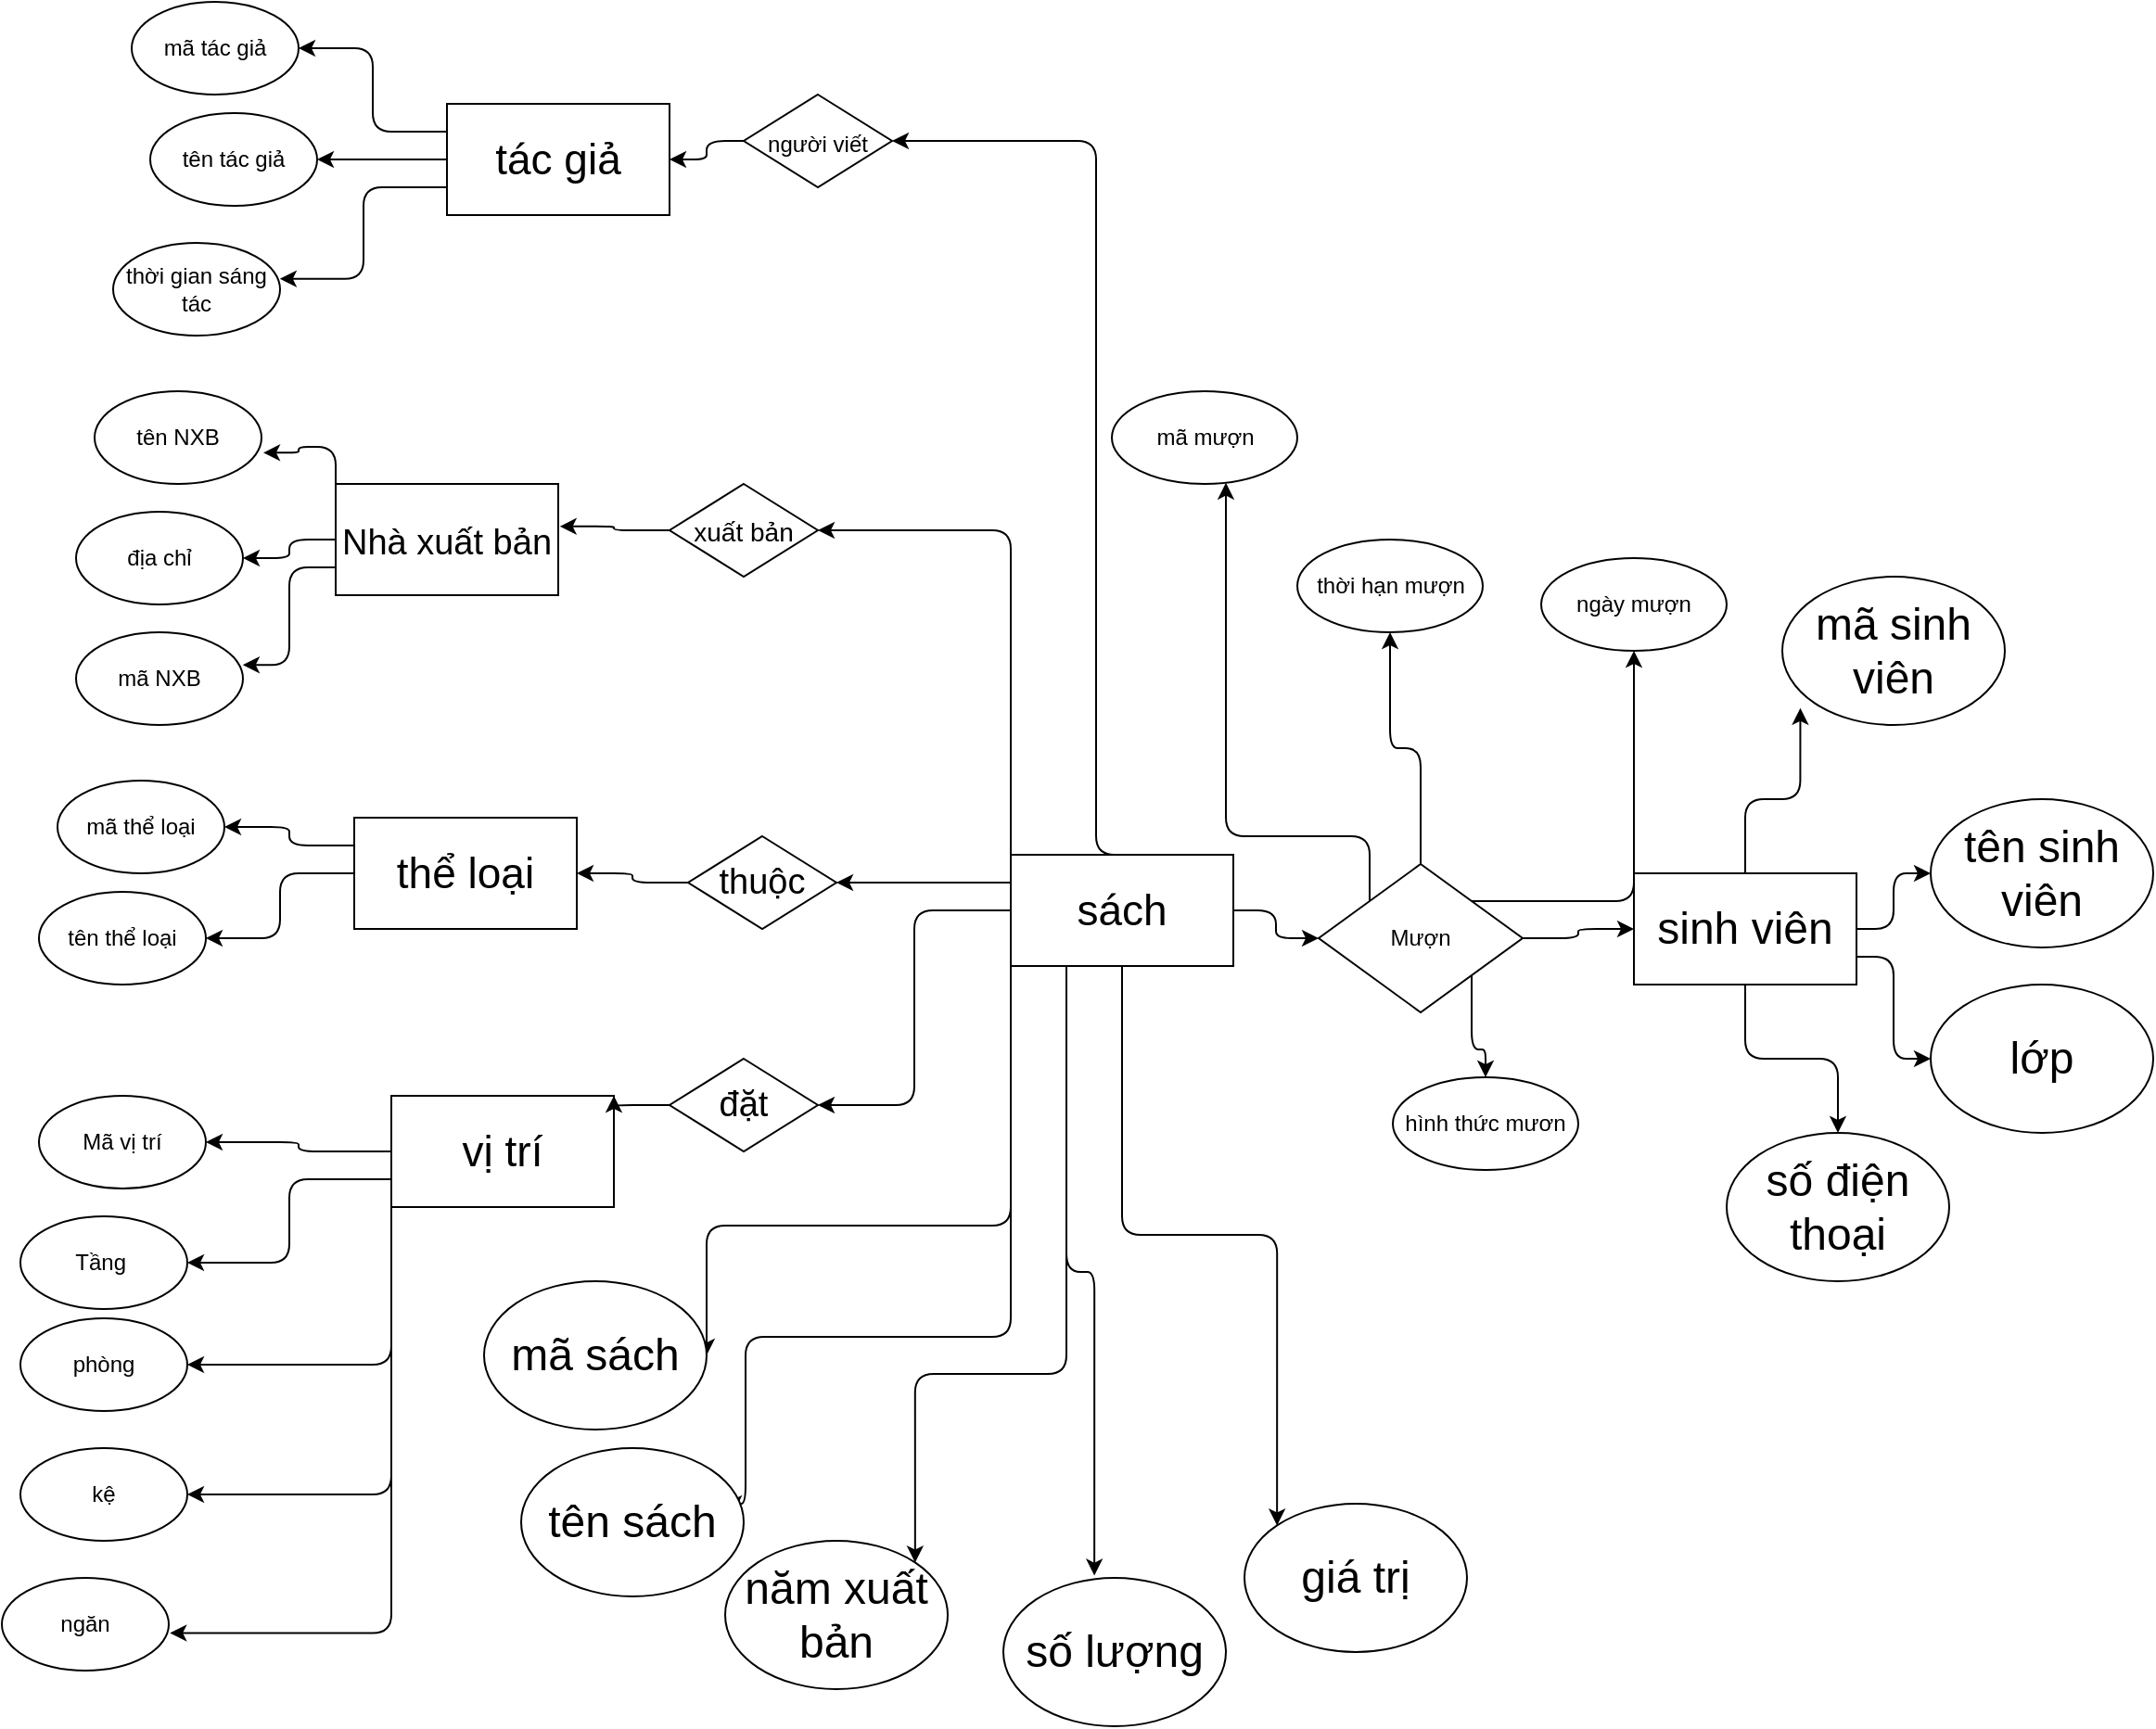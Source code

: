 <mxfile version="16.4.3" type="github">
  <diagram id="JXB2uNUG1lMiHSOFnsd8" name="Page-1">
    <mxGraphModel dx="2756" dy="2212" grid="1" gridSize="10" guides="1" tooltips="1" connect="1" arrows="1" fold="1" page="1" pageScale="1" pageWidth="827" pageHeight="1169" math="0" shadow="0">
      <root>
        <mxCell id="0" />
        <mxCell id="1" parent="0" />
        <mxCell id="igdBZrubvWAaBo7rHXdO-22" style="edgeStyle=orthogonalEdgeStyle;curved=0;rounded=1;sketch=0;orthogonalLoop=1;jettySize=auto;html=1;exitX=0.75;exitY=0;exitDx=0;exitDy=0;entryX=1;entryY=0.5;entryDx=0;entryDy=0;" edge="1" parent="1" source="igdBZrubvWAaBo7rHXdO-4" target="igdBZrubvWAaBo7rHXdO-12">
          <mxGeometry relative="1" as="geometry">
            <Array as="points">
              <mxPoint x="-190" y="120" />
            </Array>
          </mxGeometry>
        </mxCell>
        <mxCell id="igdBZrubvWAaBo7rHXdO-69" style="edgeStyle=orthogonalEdgeStyle;curved=0;rounded=1;sketch=0;orthogonalLoop=1;jettySize=auto;html=1;exitX=1;exitY=0.5;exitDx=0;exitDy=0;entryX=0;entryY=0.5;entryDx=0;entryDy=0;" edge="1" parent="1" source="igdBZrubvWAaBo7rHXdO-4" target="igdBZrubvWAaBo7rHXdO-24">
          <mxGeometry relative="1" as="geometry" />
        </mxCell>
        <mxCell id="igdBZrubvWAaBo7rHXdO-114" style="edgeStyle=orthogonalEdgeStyle;curved=0;rounded=1;sketch=0;orthogonalLoop=1;jettySize=auto;html=1;exitX=0;exitY=0;exitDx=0;exitDy=0;entryX=1;entryY=0.5;entryDx=0;entryDy=0;" edge="1" parent="1" source="igdBZrubvWAaBo7rHXdO-4" target="igdBZrubvWAaBo7rHXdO-13">
          <mxGeometry relative="1" as="geometry" />
        </mxCell>
        <mxCell id="igdBZrubvWAaBo7rHXdO-115" style="edgeStyle=orthogonalEdgeStyle;curved=0;rounded=1;sketch=0;orthogonalLoop=1;jettySize=auto;html=1;exitX=0;exitY=0.25;exitDx=0;exitDy=0;entryX=1;entryY=0.5;entryDx=0;entryDy=0;" edge="1" parent="1" source="igdBZrubvWAaBo7rHXdO-4" target="igdBZrubvWAaBo7rHXdO-14">
          <mxGeometry relative="1" as="geometry" />
        </mxCell>
        <mxCell id="igdBZrubvWAaBo7rHXdO-118" style="edgeStyle=orthogonalEdgeStyle;curved=0;rounded=1;sketch=0;orthogonalLoop=1;jettySize=auto;html=1;exitX=0;exitY=0.5;exitDx=0;exitDy=0;entryX=1;entryY=0.5;entryDx=0;entryDy=0;" edge="1" parent="1" source="igdBZrubvWAaBo7rHXdO-4" target="igdBZrubvWAaBo7rHXdO-15">
          <mxGeometry relative="1" as="geometry" />
        </mxCell>
        <mxCell id="igdBZrubvWAaBo7rHXdO-129" style="edgeStyle=orthogonalEdgeStyle;curved=0;rounded=1;sketch=0;orthogonalLoop=1;jettySize=auto;html=1;exitX=0;exitY=1;exitDx=0;exitDy=0;entryX=1;entryY=0.5;entryDx=0;entryDy=0;fontSize=24;" edge="1" parent="1" source="igdBZrubvWAaBo7rHXdO-4" target="igdBZrubvWAaBo7rHXdO-125">
          <mxGeometry relative="1" as="geometry">
            <Array as="points">
              <mxPoint x="-236" y="320" />
              <mxPoint x="-400" y="320" />
            </Array>
          </mxGeometry>
        </mxCell>
        <mxCell id="igdBZrubvWAaBo7rHXdO-130" style="edgeStyle=orthogonalEdgeStyle;curved=0;rounded=1;sketch=0;orthogonalLoop=1;jettySize=auto;html=1;exitX=0;exitY=1;exitDx=0;exitDy=0;fontSize=24;" edge="1" parent="1" source="igdBZrubvWAaBo7rHXdO-4">
          <mxGeometry relative="1" as="geometry">
            <mxPoint x="-390" y="470" as="targetPoint" />
            <Array as="points">
              <mxPoint x="-236" y="380" />
              <mxPoint x="-379" y="380" />
            </Array>
          </mxGeometry>
        </mxCell>
        <mxCell id="igdBZrubvWAaBo7rHXdO-131" style="edgeStyle=orthogonalEdgeStyle;curved=0;rounded=1;sketch=0;orthogonalLoop=1;jettySize=auto;html=1;exitX=0.25;exitY=1;exitDx=0;exitDy=0;entryX=1;entryY=0;entryDx=0;entryDy=0;fontSize=24;" edge="1" parent="1" source="igdBZrubvWAaBo7rHXdO-4" target="igdBZrubvWAaBo7rHXdO-128">
          <mxGeometry relative="1" as="geometry">
            <Array as="points">
              <mxPoint x="-206" y="400" />
              <mxPoint x="-288" y="400" />
            </Array>
          </mxGeometry>
        </mxCell>
        <mxCell id="igdBZrubvWAaBo7rHXdO-132" style="edgeStyle=orthogonalEdgeStyle;curved=0;rounded=1;sketch=0;orthogonalLoop=1;jettySize=auto;html=1;exitX=0.25;exitY=1;exitDx=0;exitDy=0;entryX=0.409;entryY=-0.015;entryDx=0;entryDy=0;entryPerimeter=0;fontSize=24;" edge="1" parent="1" source="igdBZrubvWAaBo7rHXdO-4" target="igdBZrubvWAaBo7rHXdO-122">
          <mxGeometry relative="1" as="geometry" />
        </mxCell>
        <mxCell id="igdBZrubvWAaBo7rHXdO-133" style="edgeStyle=orthogonalEdgeStyle;curved=0;rounded=1;sketch=0;orthogonalLoop=1;jettySize=auto;html=1;exitX=0.5;exitY=1;exitDx=0;exitDy=0;entryX=0;entryY=0;entryDx=0;entryDy=0;fontSize=24;" edge="1" parent="1" source="igdBZrubvWAaBo7rHXdO-4" target="igdBZrubvWAaBo7rHXdO-127">
          <mxGeometry relative="1" as="geometry" />
        </mxCell>
        <mxCell id="igdBZrubvWAaBo7rHXdO-4" value="sách" style="rounded=0;whiteSpace=wrap;html=1;sketch=0;fontSize=23;" vertex="1" parent="1">
          <mxGeometry x="-236" y="120" width="120" height="60" as="geometry" />
        </mxCell>
        <mxCell id="igdBZrubvWAaBo7rHXdO-97" style="edgeStyle=orthogonalEdgeStyle;curved=0;rounded=1;sketch=0;orthogonalLoop=1;jettySize=auto;html=1;exitX=0;exitY=0.5;exitDx=0;exitDy=0;entryX=1;entryY=0.5;entryDx=0;entryDy=0;" edge="1" parent="1" source="igdBZrubvWAaBo7rHXdO-8" target="igdBZrubvWAaBo7rHXdO-36">
          <mxGeometry relative="1" as="geometry" />
        </mxCell>
        <mxCell id="igdBZrubvWAaBo7rHXdO-98" style="edgeStyle=orthogonalEdgeStyle;curved=0;rounded=1;sketch=0;orthogonalLoop=1;jettySize=auto;html=1;exitX=0;exitY=0.75;exitDx=0;exitDy=0;entryX=0.999;entryY=0.352;entryDx=0;entryDy=0;entryPerimeter=0;" edge="1" parent="1" source="igdBZrubvWAaBo7rHXdO-8" target="igdBZrubvWAaBo7rHXdO-35">
          <mxGeometry relative="1" as="geometry" />
        </mxCell>
        <mxCell id="igdBZrubvWAaBo7rHXdO-99" style="edgeStyle=orthogonalEdgeStyle;curved=0;rounded=1;sketch=0;orthogonalLoop=1;jettySize=auto;html=1;exitX=0;exitY=0;exitDx=0;exitDy=0;entryX=1.011;entryY=0.663;entryDx=0;entryDy=0;entryPerimeter=0;" edge="1" parent="1" source="igdBZrubvWAaBo7rHXdO-8" target="igdBZrubvWAaBo7rHXdO-37">
          <mxGeometry relative="1" as="geometry" />
        </mxCell>
        <mxCell id="igdBZrubvWAaBo7rHXdO-8" value="&lt;font style=&quot;font-size: 19px&quot;&gt;Nhà xuất bản&lt;/font&gt;" style="rounded=0;whiteSpace=wrap;html=1;sketch=0;fontSize=23;" vertex="1" parent="1">
          <mxGeometry x="-600" y="-80" width="120" height="60" as="geometry" />
        </mxCell>
        <mxCell id="igdBZrubvWAaBo7rHXdO-100" style="edgeStyle=orthogonalEdgeStyle;curved=0;rounded=1;sketch=0;orthogonalLoop=1;jettySize=auto;html=1;exitX=0;exitY=0.5;exitDx=0;exitDy=0;entryX=1;entryY=0.5;entryDx=0;entryDy=0;" edge="1" parent="1" source="igdBZrubvWAaBo7rHXdO-9" target="igdBZrubvWAaBo7rHXdO-43">
          <mxGeometry relative="1" as="geometry" />
        </mxCell>
        <mxCell id="igdBZrubvWAaBo7rHXdO-101" style="edgeStyle=orthogonalEdgeStyle;curved=0;rounded=1;sketch=0;orthogonalLoop=1;jettySize=auto;html=1;exitX=0;exitY=0.25;exitDx=0;exitDy=0;" edge="1" parent="1" source="igdBZrubvWAaBo7rHXdO-9" target="igdBZrubvWAaBo7rHXdO-44">
          <mxGeometry relative="1" as="geometry" />
        </mxCell>
        <mxCell id="igdBZrubvWAaBo7rHXdO-9" value="thể loại" style="rounded=0;whiteSpace=wrap;html=1;sketch=0;fontSize=23;" vertex="1" parent="1">
          <mxGeometry x="-590" y="100" width="120" height="60" as="geometry" />
        </mxCell>
        <mxCell id="igdBZrubvWAaBo7rHXdO-104" style="edgeStyle=orthogonalEdgeStyle;curved=0;rounded=1;sketch=0;orthogonalLoop=1;jettySize=auto;html=1;exitX=0;exitY=0.5;exitDx=0;exitDy=0;entryX=1;entryY=0.5;entryDx=0;entryDy=0;" edge="1" parent="1" source="igdBZrubvWAaBo7rHXdO-10" target="igdBZrubvWAaBo7rHXdO-47">
          <mxGeometry relative="1" as="geometry" />
        </mxCell>
        <mxCell id="igdBZrubvWAaBo7rHXdO-105" style="edgeStyle=orthogonalEdgeStyle;curved=0;rounded=1;sketch=0;orthogonalLoop=1;jettySize=auto;html=1;exitX=0;exitY=0.75;exitDx=0;exitDy=0;entryX=1;entryY=0.5;entryDx=0;entryDy=0;" edge="1" parent="1" source="igdBZrubvWAaBo7rHXdO-10" target="igdBZrubvWAaBo7rHXdO-50">
          <mxGeometry relative="1" as="geometry" />
        </mxCell>
        <mxCell id="igdBZrubvWAaBo7rHXdO-107" style="edgeStyle=orthogonalEdgeStyle;curved=0;rounded=1;sketch=0;orthogonalLoop=1;jettySize=auto;html=1;exitX=0;exitY=1;exitDx=0;exitDy=0;entryX=1;entryY=0.5;entryDx=0;entryDy=0;" edge="1" parent="1" source="igdBZrubvWAaBo7rHXdO-10" target="igdBZrubvWAaBo7rHXdO-52">
          <mxGeometry relative="1" as="geometry" />
        </mxCell>
        <mxCell id="igdBZrubvWAaBo7rHXdO-110" style="edgeStyle=orthogonalEdgeStyle;curved=0;rounded=1;sketch=0;orthogonalLoop=1;jettySize=auto;html=1;exitX=0;exitY=1;exitDx=0;exitDy=0;entryX=1;entryY=0.5;entryDx=0;entryDy=0;" edge="1" parent="1" source="igdBZrubvWAaBo7rHXdO-10" target="igdBZrubvWAaBo7rHXdO-51">
          <mxGeometry relative="1" as="geometry" />
        </mxCell>
        <mxCell id="igdBZrubvWAaBo7rHXdO-112" style="edgeStyle=orthogonalEdgeStyle;curved=0;rounded=1;sketch=0;orthogonalLoop=1;jettySize=auto;html=1;exitX=0;exitY=1;exitDx=0;exitDy=0;entryX=1.007;entryY=0.594;entryDx=0;entryDy=0;entryPerimeter=0;" edge="1" parent="1" source="igdBZrubvWAaBo7rHXdO-10" target="igdBZrubvWAaBo7rHXdO-53">
          <mxGeometry relative="1" as="geometry" />
        </mxCell>
        <mxCell id="igdBZrubvWAaBo7rHXdO-10" value="vị trí" style="rounded=0;whiteSpace=wrap;html=1;sketch=0;fontSize=23;" vertex="1" parent="1">
          <mxGeometry x="-570" y="250" width="120" height="60" as="geometry" />
        </mxCell>
        <mxCell id="igdBZrubvWAaBo7rHXdO-148" style="edgeStyle=orthogonalEdgeStyle;curved=0;rounded=1;sketch=0;orthogonalLoop=1;jettySize=auto;html=1;exitX=0;exitY=0.5;exitDx=0;exitDy=0;entryX=1;entryY=0.5;entryDx=0;entryDy=0;fontSize=24;" edge="1" parent="1" source="igdBZrubvWAaBo7rHXdO-12" target="igdBZrubvWAaBo7rHXdO-7">
          <mxGeometry relative="1" as="geometry" />
        </mxCell>
        <mxCell id="igdBZrubvWAaBo7rHXdO-12" value="&lt;font style=&quot;font-size: 12px&quot;&gt;người viết&lt;/font&gt;" style="rhombus;whiteSpace=wrap;html=1;rounded=0;sketch=0;fontSize=19;" vertex="1" parent="1">
          <mxGeometry x="-380" y="-290" width="80" height="50" as="geometry" />
        </mxCell>
        <mxCell id="igdBZrubvWAaBo7rHXdO-113" style="edgeStyle=orthogonalEdgeStyle;curved=0;rounded=1;sketch=0;orthogonalLoop=1;jettySize=auto;html=1;exitX=0;exitY=0.5;exitDx=0;exitDy=0;entryX=1.007;entryY=0.382;entryDx=0;entryDy=0;entryPerimeter=0;" edge="1" parent="1" source="igdBZrubvWAaBo7rHXdO-13" target="igdBZrubvWAaBo7rHXdO-8">
          <mxGeometry relative="1" as="geometry" />
        </mxCell>
        <mxCell id="igdBZrubvWAaBo7rHXdO-13" value="&lt;font style=&quot;font-size: 14px&quot;&gt;xuất bản&lt;/font&gt;" style="rhombus;whiteSpace=wrap;html=1;rounded=0;sketch=0;fontSize=19;" vertex="1" parent="1">
          <mxGeometry x="-420" y="-80" width="80" height="50" as="geometry" />
        </mxCell>
        <mxCell id="igdBZrubvWAaBo7rHXdO-116" style="edgeStyle=orthogonalEdgeStyle;curved=0;rounded=1;sketch=0;orthogonalLoop=1;jettySize=auto;html=1;exitX=0;exitY=0.5;exitDx=0;exitDy=0;entryX=1;entryY=0.5;entryDx=0;entryDy=0;" edge="1" parent="1" source="igdBZrubvWAaBo7rHXdO-14" target="igdBZrubvWAaBo7rHXdO-9">
          <mxGeometry relative="1" as="geometry" />
        </mxCell>
        <mxCell id="igdBZrubvWAaBo7rHXdO-14" value="thuộc" style="rhombus;whiteSpace=wrap;html=1;rounded=0;sketch=0;fontSize=19;" vertex="1" parent="1">
          <mxGeometry x="-410" y="110" width="80" height="50" as="geometry" />
        </mxCell>
        <mxCell id="igdBZrubvWAaBo7rHXdO-120" style="edgeStyle=orthogonalEdgeStyle;curved=0;rounded=1;sketch=0;orthogonalLoop=1;jettySize=auto;html=1;exitX=0;exitY=0.5;exitDx=0;exitDy=0;entryX=1;entryY=0;entryDx=0;entryDy=0;" edge="1" parent="1" source="igdBZrubvWAaBo7rHXdO-15" target="igdBZrubvWAaBo7rHXdO-10">
          <mxGeometry relative="1" as="geometry" />
        </mxCell>
        <mxCell id="igdBZrubvWAaBo7rHXdO-15" value="đặt" style="rhombus;whiteSpace=wrap;html=1;rounded=0;sketch=0;fontSize=19;" vertex="1" parent="1">
          <mxGeometry x="-420" y="230" width="80" height="50" as="geometry" />
        </mxCell>
        <mxCell id="igdBZrubvWAaBo7rHXdO-77" style="edgeStyle=orthogonalEdgeStyle;curved=0;rounded=1;sketch=0;orthogonalLoop=1;jettySize=auto;html=1;exitX=1;exitY=0;exitDx=0;exitDy=0;" edge="1" parent="1" source="igdBZrubvWAaBo7rHXdO-24" target="igdBZrubvWAaBo7rHXdO-72">
          <mxGeometry relative="1" as="geometry" />
        </mxCell>
        <mxCell id="igdBZrubvWAaBo7rHXdO-81" style="edgeStyle=orthogonalEdgeStyle;curved=0;rounded=1;sketch=0;orthogonalLoop=1;jettySize=auto;html=1;exitX=0;exitY=0;exitDx=0;exitDy=0;" edge="1" parent="1" source="igdBZrubvWAaBo7rHXdO-24" target="igdBZrubvWAaBo7rHXdO-70">
          <mxGeometry relative="1" as="geometry">
            <Array as="points">
              <mxPoint x="-43" y="110" />
              <mxPoint x="-120" y="110" />
            </Array>
          </mxGeometry>
        </mxCell>
        <mxCell id="igdBZrubvWAaBo7rHXdO-135" style="edgeStyle=orthogonalEdgeStyle;curved=0;rounded=1;sketch=0;orthogonalLoop=1;jettySize=auto;html=1;exitX=1;exitY=1;exitDx=0;exitDy=0;fontSize=24;" edge="1" parent="1" source="igdBZrubvWAaBo7rHXdO-24" target="igdBZrubvWAaBo7rHXdO-74">
          <mxGeometry relative="1" as="geometry" />
        </mxCell>
        <mxCell id="igdBZrubvWAaBo7rHXdO-137" style="edgeStyle=orthogonalEdgeStyle;curved=0;rounded=1;sketch=0;orthogonalLoop=1;jettySize=auto;html=1;exitX=1;exitY=0.5;exitDx=0;exitDy=0;entryX=0;entryY=0.5;entryDx=0;entryDy=0;fontSize=24;" edge="1" parent="1" source="igdBZrubvWAaBo7rHXdO-24" target="igdBZrubvWAaBo7rHXdO-136">
          <mxGeometry relative="1" as="geometry" />
        </mxCell>
        <mxCell id="igdBZrubvWAaBo7rHXdO-147" style="edgeStyle=orthogonalEdgeStyle;curved=0;rounded=1;sketch=0;orthogonalLoop=1;jettySize=auto;html=1;exitX=0.5;exitY=0;exitDx=0;exitDy=0;entryX=0.5;entryY=1;entryDx=0;entryDy=0;fontSize=24;" edge="1" parent="1" source="igdBZrubvWAaBo7rHXdO-24" target="igdBZrubvWAaBo7rHXdO-73">
          <mxGeometry relative="1" as="geometry" />
        </mxCell>
        <mxCell id="igdBZrubvWAaBo7rHXdO-24" value="Mượn" style="rhombus;whiteSpace=wrap;html=1;rounded=0;sketch=0;fontSize=12;" vertex="1" parent="1">
          <mxGeometry x="-70" y="125" width="110" height="80" as="geometry" />
        </mxCell>
        <mxCell id="igdBZrubvWAaBo7rHXdO-30" value="tên tác giả" style="ellipse;whiteSpace=wrap;html=1;rounded=0;sketch=0;" vertex="1" parent="1">
          <mxGeometry x="-700" y="-280" width="90" height="50" as="geometry" />
        </mxCell>
        <mxCell id="igdBZrubvWAaBo7rHXdO-33" value="thời gian sáng tác" style="ellipse;whiteSpace=wrap;html=1;rounded=0;sketch=0;" vertex="1" parent="1">
          <mxGeometry x="-720" y="-210" width="90" height="50" as="geometry" />
        </mxCell>
        <mxCell id="igdBZrubvWAaBo7rHXdO-35" value="mã NXB" style="ellipse;whiteSpace=wrap;html=1;rounded=0;sketch=0;" vertex="1" parent="1">
          <mxGeometry x="-740" width="90" height="50" as="geometry" />
        </mxCell>
        <mxCell id="igdBZrubvWAaBo7rHXdO-36" value="địa chỉ" style="ellipse;whiteSpace=wrap;html=1;rounded=0;sketch=0;" vertex="1" parent="1">
          <mxGeometry x="-740" y="-65" width="90" height="50" as="geometry" />
        </mxCell>
        <mxCell id="igdBZrubvWAaBo7rHXdO-37" value="tên NXB" style="ellipse;whiteSpace=wrap;html=1;rounded=0;sketch=0;" vertex="1" parent="1">
          <mxGeometry x="-730" y="-130" width="90" height="50" as="geometry" />
        </mxCell>
        <mxCell id="igdBZrubvWAaBo7rHXdO-43" value="tên thể loại" style="ellipse;whiteSpace=wrap;html=1;rounded=0;sketch=0;" vertex="1" parent="1">
          <mxGeometry x="-760" y="140" width="90" height="50" as="geometry" />
        </mxCell>
        <mxCell id="igdBZrubvWAaBo7rHXdO-44" value="mã thể loại" style="ellipse;whiteSpace=wrap;html=1;rounded=0;sketch=0;" vertex="1" parent="1">
          <mxGeometry x="-750" y="80" width="90" height="50" as="geometry" />
        </mxCell>
        <mxCell id="igdBZrubvWAaBo7rHXdO-47" value="Mã vị trí" style="ellipse;whiteSpace=wrap;html=1;rounded=0;sketch=0;" vertex="1" parent="1">
          <mxGeometry x="-760" y="250" width="90" height="50" as="geometry" />
        </mxCell>
        <mxCell id="igdBZrubvWAaBo7rHXdO-50" value="Tầng&amp;nbsp;" style="ellipse;whiteSpace=wrap;html=1;rounded=0;sketch=0;" vertex="1" parent="1">
          <mxGeometry x="-770" y="315" width="90" height="50" as="geometry" />
        </mxCell>
        <mxCell id="igdBZrubvWAaBo7rHXdO-51" value="phòng" style="ellipse;whiteSpace=wrap;html=1;rounded=0;sketch=0;" vertex="1" parent="1">
          <mxGeometry x="-770" y="370" width="90" height="50" as="geometry" />
        </mxCell>
        <mxCell id="igdBZrubvWAaBo7rHXdO-52" value="kệ" style="ellipse;whiteSpace=wrap;html=1;rounded=0;sketch=0;" vertex="1" parent="1">
          <mxGeometry x="-770" y="440" width="90" height="50" as="geometry" />
        </mxCell>
        <mxCell id="igdBZrubvWAaBo7rHXdO-53" value="ngăn" style="ellipse;whiteSpace=wrap;html=1;rounded=0;sketch=0;" vertex="1" parent="1">
          <mxGeometry x="-780" y="510" width="90" height="50" as="geometry" />
        </mxCell>
        <mxCell id="igdBZrubvWAaBo7rHXdO-61" value="mã tác giả&lt;span style=&quot;color: rgba(0 , 0 , 0 , 0) ; font-family: monospace ; font-size: 0px&quot;&gt;%3CmxGraphModel%3E%3Croot%3E%3CmxCell%20id%3D%220%22%2F%3E%3CmxCell%20id%3D%221%22%20parent%3D%220%22%2F%3E%3CmxCell%20id%3D%222%22%20value%3D%22%22%20style%3D%22rhombus%3BwhiteSpace%3Dwrap%3Bhtml%3D1%3Brounded%3D0%3Bsketch%3D0%3BfontSize%3D19%3B%22%20vertex%3D%221%22%20parent%3D%221%22%3E%3CmxGeometry%20x%3D%22360%22%20y%3D%22110%22%20width%3D%2280%22%20height%3D%2250%22%20as%3D%22geometry%22%2F%3E%3C%2FmxCell%3E%3C%2Froot%3E%3C%2FmxGraphModel%3E&lt;/span&gt;" style="ellipse;whiteSpace=wrap;html=1;rounded=0;sketch=0;" vertex="1" parent="1">
          <mxGeometry x="-710" y="-340" width="90" height="50" as="geometry" />
        </mxCell>
        <mxCell id="igdBZrubvWAaBo7rHXdO-70" value="mã mượn" style="ellipse;whiteSpace=wrap;html=1;rounded=0;sketch=0;" vertex="1" parent="1">
          <mxGeometry x="-181.5" y="-130" width="100" height="50" as="geometry" />
        </mxCell>
        <mxCell id="igdBZrubvWAaBo7rHXdO-72" value="ngày mượn" style="ellipse;whiteSpace=wrap;html=1;rounded=0;sketch=0;" vertex="1" parent="1">
          <mxGeometry x="50" y="-40" width="100" height="50" as="geometry" />
        </mxCell>
        <mxCell id="igdBZrubvWAaBo7rHXdO-73" value="thời hạn mượn" style="ellipse;whiteSpace=wrap;html=1;rounded=0;sketch=0;" vertex="1" parent="1">
          <mxGeometry x="-81.5" y="-50" width="100" height="50" as="geometry" />
        </mxCell>
        <mxCell id="igdBZrubvWAaBo7rHXdO-74" value="hình thức mươn" style="ellipse;whiteSpace=wrap;html=1;rounded=0;sketch=0;" vertex="1" parent="1">
          <mxGeometry x="-30" y="240" width="100" height="50" as="geometry" />
        </mxCell>
        <mxCell id="igdBZrubvWAaBo7rHXdO-94" style="edgeStyle=orthogonalEdgeStyle;curved=0;rounded=1;sketch=0;orthogonalLoop=1;jettySize=auto;html=1;exitX=0;exitY=0.25;exitDx=0;exitDy=0;entryX=1;entryY=0.5;entryDx=0;entryDy=0;" edge="1" parent="1" source="igdBZrubvWAaBo7rHXdO-7" target="igdBZrubvWAaBo7rHXdO-61">
          <mxGeometry relative="1" as="geometry" />
        </mxCell>
        <mxCell id="igdBZrubvWAaBo7rHXdO-95" style="edgeStyle=orthogonalEdgeStyle;curved=0;rounded=1;sketch=0;orthogonalLoop=1;jettySize=auto;html=1;exitX=0;exitY=0.5;exitDx=0;exitDy=0;" edge="1" parent="1" source="igdBZrubvWAaBo7rHXdO-7" target="igdBZrubvWAaBo7rHXdO-30">
          <mxGeometry relative="1" as="geometry" />
        </mxCell>
        <mxCell id="igdBZrubvWAaBo7rHXdO-96" style="edgeStyle=orthogonalEdgeStyle;curved=0;rounded=1;sketch=0;orthogonalLoop=1;jettySize=auto;html=1;exitX=0;exitY=0.75;exitDx=0;exitDy=0;entryX=0.999;entryY=0.387;entryDx=0;entryDy=0;entryPerimeter=0;" edge="1" parent="1" source="igdBZrubvWAaBo7rHXdO-7" target="igdBZrubvWAaBo7rHXdO-33">
          <mxGeometry relative="1" as="geometry" />
        </mxCell>
        <mxCell id="igdBZrubvWAaBo7rHXdO-7" value="tác giả" style="rounded=0;whiteSpace=wrap;html=1;sketch=0;fontSize=23;" vertex="1" parent="1">
          <mxGeometry x="-540" y="-285" width="120" height="60" as="geometry" />
        </mxCell>
        <mxCell id="igdBZrubvWAaBo7rHXdO-122" value="&lt;font style=&quot;font-size: 24px&quot;&gt;số lượng&lt;/font&gt;" style="ellipse;whiteSpace=wrap;html=1;rounded=0;sketch=0;" vertex="1" parent="1">
          <mxGeometry x="-240" y="510" width="120" height="80" as="geometry" />
        </mxCell>
        <mxCell id="igdBZrubvWAaBo7rHXdO-125" value="&lt;font style=&quot;font-size: 24px&quot;&gt;mã sách&lt;/font&gt;" style="ellipse;whiteSpace=wrap;html=1;rounded=0;sketch=0;" vertex="1" parent="1">
          <mxGeometry x="-520" y="350" width="120" height="80" as="geometry" />
        </mxCell>
        <mxCell id="igdBZrubvWAaBo7rHXdO-126" value="&lt;font style=&quot;font-size: 24px&quot;&gt;tên sách&lt;/font&gt;" style="ellipse;whiteSpace=wrap;html=1;rounded=0;sketch=0;" vertex="1" parent="1">
          <mxGeometry x="-500" y="440" width="120" height="80" as="geometry" />
        </mxCell>
        <mxCell id="igdBZrubvWAaBo7rHXdO-127" value="&lt;font style=&quot;font-size: 24px&quot;&gt;giá trị&lt;/font&gt;" style="ellipse;whiteSpace=wrap;html=1;rounded=0;sketch=0;" vertex="1" parent="1">
          <mxGeometry x="-110" y="470" width="120" height="80" as="geometry" />
        </mxCell>
        <mxCell id="igdBZrubvWAaBo7rHXdO-128" value="&lt;font style=&quot;font-size: 24px&quot;&gt;năm xuất bản&lt;/font&gt;" style="ellipse;whiteSpace=wrap;html=1;rounded=0;sketch=0;" vertex="1" parent="1">
          <mxGeometry x="-390" y="490" width="120" height="80" as="geometry" />
        </mxCell>
        <mxCell id="igdBZrubvWAaBo7rHXdO-141" style="edgeStyle=orthogonalEdgeStyle;curved=0;rounded=1;sketch=0;orthogonalLoop=1;jettySize=auto;html=1;exitX=0.5;exitY=0;exitDx=0;exitDy=0;entryX=0.081;entryY=0.886;entryDx=0;entryDy=0;entryPerimeter=0;fontSize=24;" edge="1" parent="1" source="igdBZrubvWAaBo7rHXdO-136" target="igdBZrubvWAaBo7rHXdO-138">
          <mxGeometry relative="1" as="geometry" />
        </mxCell>
        <mxCell id="igdBZrubvWAaBo7rHXdO-142" style="edgeStyle=orthogonalEdgeStyle;curved=0;rounded=1;sketch=0;orthogonalLoop=1;jettySize=auto;html=1;exitX=1;exitY=0.5;exitDx=0;exitDy=0;entryX=0;entryY=0.5;entryDx=0;entryDy=0;fontSize=24;" edge="1" parent="1" source="igdBZrubvWAaBo7rHXdO-136" target="igdBZrubvWAaBo7rHXdO-139">
          <mxGeometry relative="1" as="geometry" />
        </mxCell>
        <mxCell id="igdBZrubvWAaBo7rHXdO-145" style="edgeStyle=orthogonalEdgeStyle;curved=0;rounded=1;sketch=0;orthogonalLoop=1;jettySize=auto;html=1;exitX=1;exitY=0.75;exitDx=0;exitDy=0;fontSize=24;" edge="1" parent="1" source="igdBZrubvWAaBo7rHXdO-136" target="igdBZrubvWAaBo7rHXdO-140">
          <mxGeometry relative="1" as="geometry" />
        </mxCell>
        <mxCell id="igdBZrubvWAaBo7rHXdO-146" style="edgeStyle=orthogonalEdgeStyle;curved=0;rounded=1;sketch=0;orthogonalLoop=1;jettySize=auto;html=1;exitX=0.5;exitY=1;exitDx=0;exitDy=0;fontSize=24;" edge="1" parent="1" source="igdBZrubvWAaBo7rHXdO-136" target="igdBZrubvWAaBo7rHXdO-144">
          <mxGeometry relative="1" as="geometry" />
        </mxCell>
        <mxCell id="igdBZrubvWAaBo7rHXdO-136" value="sinh viên" style="rounded=0;whiteSpace=wrap;html=1;sketch=0;fontSize=24;" vertex="1" parent="1">
          <mxGeometry x="100" y="130" width="120" height="60" as="geometry" />
        </mxCell>
        <mxCell id="igdBZrubvWAaBo7rHXdO-138" value="mã sinh viên" style="ellipse;whiteSpace=wrap;html=1;rounded=0;sketch=0;fontSize=24;" vertex="1" parent="1">
          <mxGeometry x="180" y="-30" width="120" height="80" as="geometry" />
        </mxCell>
        <mxCell id="igdBZrubvWAaBo7rHXdO-139" value="&lt;font style=&quot;font-size: 24px&quot;&gt;tên sinh viên&lt;/font&gt;" style="ellipse;whiteSpace=wrap;html=1;rounded=0;sketch=0;" vertex="1" parent="1">
          <mxGeometry x="260" y="90" width="120" height="80" as="geometry" />
        </mxCell>
        <mxCell id="igdBZrubvWAaBo7rHXdO-140" value="&lt;font style=&quot;font-size: 24px&quot;&gt;lớp&lt;/font&gt;" style="ellipse;whiteSpace=wrap;html=1;rounded=0;sketch=0;" vertex="1" parent="1">
          <mxGeometry x="260" y="190" width="120" height="80" as="geometry" />
        </mxCell>
        <mxCell id="igdBZrubvWAaBo7rHXdO-144" value="&lt;font style=&quot;font-size: 24px&quot;&gt;số điện thoại&lt;/font&gt;" style="ellipse;whiteSpace=wrap;html=1;rounded=0;sketch=0;" vertex="1" parent="1">
          <mxGeometry x="150" y="270" width="120" height="80" as="geometry" />
        </mxCell>
      </root>
    </mxGraphModel>
  </diagram>
</mxfile>
